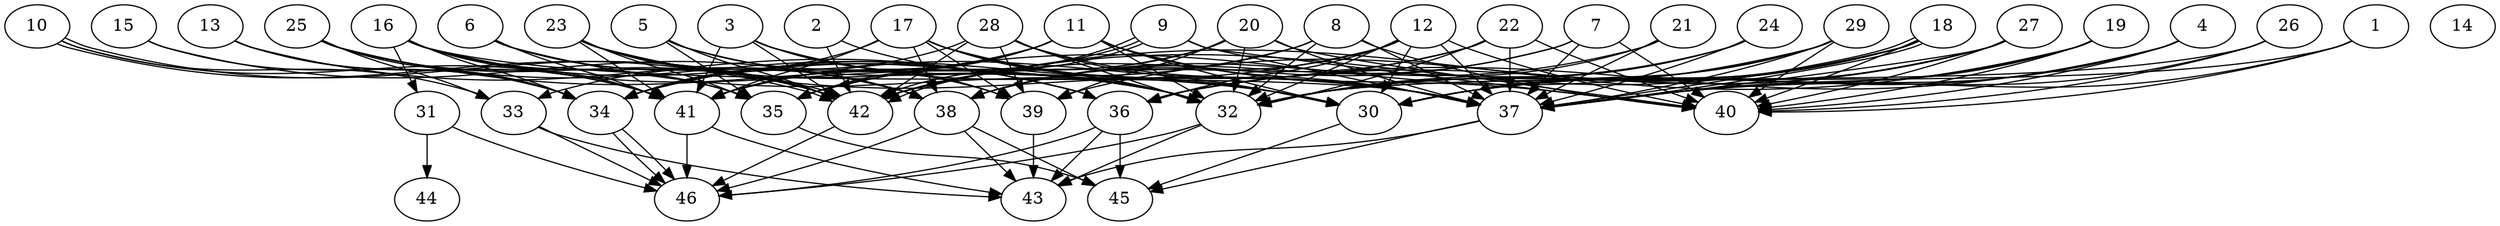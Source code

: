 // DAG (tier=3-complex, mode=compute, n=46, ccr=0.467, fat=0.774, density=0.781, regular=0.373, jump=0.225, mindata=1048576, maxdata=16777216)
// DAG automatically generated by daggen at Sun Aug 24 16:33:35 2025
// /home/ermia/Project/Environments/daggen/bin/daggen --dot --ccr 0.467 --fat 0.774 --regular 0.373 --density 0.781 --jump 0.225 --mindata 1048576 --maxdata 16777216 -n 46 
digraph G {
  1 [size="4015077774459128", alpha="0.19", expect_size="2007538887229564"]
  1 -> 32 [size ="370519077552128"]
  1 -> 37 [size ="370519077552128"]
  1 -> 40 [size ="370519077552128"]
  2 [size="6667840160854688", alpha="0.09", expect_size="3333920080427344"]
  2 -> 32 [size ="201410478080000"]
  2 -> 42 [size ="201410478080000"]
  3 [size="2889264183623870", alpha="0.17", expect_size="1444632091811935"]
  3 -> 30 [size ="105419846451200"]
  3 -> 32 [size ="105419846451200"]
  3 -> 39 [size ="105419846451200"]
  3 -> 41 [size ="105419846451200"]
  3 -> 42 [size ="105419846451200"]
  4 [size="181180551137882880", alpha="0.03", expect_size="90590275568941440"]
  4 -> 30 [size ="300080313663488"]
  4 -> 36 [size ="300080313663488"]
  4 -> 37 [size ="300080313663488"]
  4 -> 40 [size ="300080313663488"]
  5 [size="215079167545773408", alpha="0.03", expect_size="107539583772886704"]
  5 -> 32 [size ="198870080421888"]
  5 -> 35 [size ="198870080421888"]
  5 -> 39 [size ="198870080421888"]
  5 -> 42 [size ="198870080421888"]
  6 [size="3521964902498531840", alpha="0.15", expect_size="1760982451249265920"]
  6 -> 30 [size ="1714666782851072"]
  6 -> 38 [size ="1714666782851072"]
  6 -> 41 [size ="1714666782851072"]
  6 -> 42 [size ="1714666782851072"]
  7 [size="1038696682939744256000", alpha="0.04", expect_size="519348341469872128000"]
  7 -> 37 [size ="820507364556800"]
  7 -> 38 [size ="820507364556800"]
  7 -> 40 [size ="820507364556800"]
  7 -> 42 [size ="820507364556800"]
  8 [size="941555275966291840", alpha="0.16", expect_size="470777637983145920"]
  8 -> 32 [size ="485291341119488"]
  8 -> 34 [size ="485291341119488"]
  8 -> 37 [size ="485291341119488"]
  8 -> 40 [size ="485291341119488"]
  8 -> 42 [size ="485291341119488"]
  9 [size="1520684567948689408000", alpha="0.18", expect_size="760342283974344704000"]
  9 -> 37 [size ="1057911681843200"]
  9 -> 40 [size ="1057911681843200"]
  9 -> 41 [size ="1057911681843200"]
  9 -> 42 [size ="1057911681843200"]
  9 -> 42 [size ="1057911681843200"]
  10 [size="378327132457274441728", alpha="0.11", expect_size="189163566228637220864"]
  10 -> 33 [size ="418473838641152"]
  10 -> 41 [size ="418473838641152"]
  10 -> 42 [size ="418473838641152"]
  10 -> 42 [size ="418473838641152"]
  11 [size="7647110865710860", alpha="0.12", expect_size="3823555432855430"]
  11 -> 30 [size ="239654351667200"]
  11 -> 32 [size ="239654351667200"]
  11 -> 33 [size ="239654351667200"]
  11 -> 35 [size ="239654351667200"]
  11 -> 37 [size ="239654351667200"]
  11 -> 40 [size ="239654351667200"]
  11 -> 41 [size ="239654351667200"]
  12 [size="798517545123446784000", alpha="0.15", expect_size="399258772561723392000"]
  12 -> 30 [size ="688567143628800"]
  12 -> 32 [size ="688567143628800"]
  12 -> 34 [size ="688567143628800"]
  12 -> 36 [size ="688567143628800"]
  12 -> 37 [size ="688567143628800"]
  12 -> 38 [size ="688567143628800"]
  12 -> 40 [size ="688567143628800"]
  13 [size="3530457328725233152", alpha="0.15", expect_size="1765228664362616576"]
  13 -> 34 [size ="1864605366222848"]
  13 -> 36 [size ="1864605366222848"]
  13 -> 41 [size ="1864605366222848"]
  14 [size="8325113475295378", alpha="0.15", expect_size="4162556737647689"]
  15 [size="570630428688384000000", alpha="0.18", expect_size="285315214344192000000"]
  15 -> 34 [size ="550376570880000"]
  15 -> 38 [size ="550376570880000"]
  16 [size="9330186100388136", alpha="0.02", expect_size="4665093050194068"]
  16 -> 31 [size ="533788341829632"]
  16 -> 32 [size ="533788341829632"]
  16 -> 34 [size ="533788341829632"]
  16 -> 35 [size ="533788341829632"]
  16 -> 36 [size ="533788341829632"]
  16 -> 37 [size ="533788341829632"]
  16 -> 41 [size ="533788341829632"]
  16 -> 42 [size ="533788341829632"]
  17 [size="2036636970484264", alpha="0.10", expect_size="1018318485242132"]
  17 -> 30 [size ="64644089643008"]
  17 -> 32 [size ="64644089643008"]
  17 -> 34 [size ="64644089643008"]
  17 -> 37 [size ="64644089643008"]
  17 -> 38 [size ="64644089643008"]
  17 -> 39 [size ="64644089643008"]
  17 -> 41 [size ="64644089643008"]
  18 [size="290677437751116169216", alpha="0.13", expect_size="145338718875558084608"]
  18 -> 30 [size ="351046140428288"]
  18 -> 32 [size ="351046140428288"]
  18 -> 37 [size ="351046140428288"]
  18 -> 37 [size ="351046140428288"]
  18 -> 39 [size ="351046140428288"]
  18 -> 40 [size ="351046140428288"]
  18 -> 42 [size ="351046140428288"]
  19 [size="2449989303509581312", alpha="0.07", expect_size="1224994651754790656"]
  19 -> 30 [size ="1553839475916800"]
  19 -> 37 [size ="1553839475916800"]
  19 -> 40 [size ="1553839475916800"]
  19 -> 42 [size ="1553839475916800"]
  20 [size="2106786127286826", alpha="0.19", expect_size="1053393063643413"]
  20 -> 32 [size ="33386869555200"]
  20 -> 35 [size ="33386869555200"]
  20 -> 37 [size ="33386869555200"]
  20 -> 39 [size ="33386869555200"]
  20 -> 40 [size ="33386869555200"]
  20 -> 42 [size ="33386869555200"]
  21 [size="910173244424984723456", alpha="0.15", expect_size="455086622212492361728"]
  21 -> 32 [size ="751344935763968"]
  21 -> 37 [size ="751344935763968"]
  21 -> 38 [size ="751344935763968"]
  22 [size="9427989939027226", alpha="0.09", expect_size="4713994969513613"]
  22 -> 32 [size ="10978473279488"]
  22 -> 37 [size ="10978473279488"]
  22 -> 38 [size ="10978473279488"]
  22 -> 40 [size ="10978473279488"]
  22 -> 41 [size ="10978473279488"]
  23 [size="11370953335231217664", alpha="0.11", expect_size="5685476667615608832"]
  23 -> 32 [size ="40453357436928"]
  23 -> 35 [size ="40453357436928"]
  23 -> 37 [size ="40453357436928"]
  23 -> 38 [size ="40453357436928"]
  23 -> 41 [size ="40453357436928"]
  23 -> 42 [size ="40453357436928"]
  24 [size="478525041024366592", alpha="0.15", expect_size="239262520512183296"]
  24 -> 32 [size ="988802545876992"]
  24 -> 36 [size ="988802545876992"]
  24 -> 37 [size ="988802545876992"]
  25 [size="25448130422544960", alpha="0.16", expect_size="12724065211272480"]
  25 -> 32 [size ="552008524234752"]
  25 -> 33 [size ="552008524234752"]
  25 -> 34 [size ="552008524234752"]
  25 -> 35 [size ="552008524234752"]
  25 -> 36 [size ="552008524234752"]
  25 -> 42 [size ="552008524234752"]
  26 [size="42631613201448728", alpha="0.18", expect_size="21315806600724364"]
  26 -> 32 [size ="38524254420992"]
  26 -> 37 [size ="38524254420992"]
  26 -> 40 [size ="38524254420992"]
  27 [size="65759321040496992", alpha="0.17", expect_size="32879660520248496"]
  27 -> 30 [size ="1407007806455808"]
  27 -> 32 [size ="1407007806455808"]
  27 -> 36 [size ="1407007806455808"]
  27 -> 37 [size ="1407007806455808"]
  27 -> 40 [size ="1407007806455808"]
  28 [size="30164395675186144", alpha="0.05", expect_size="15082197837593072"]
  28 -> 30 [size ="1090566049759232"]
  28 -> 32 [size ="1090566049759232"]
  28 -> 34 [size ="1090566049759232"]
  28 -> 37 [size ="1090566049759232"]
  28 -> 39 [size ="1090566049759232"]
  28 -> 42 [size ="1090566049759232"]
  29 [size="15739421011755368", alpha="0.08", expect_size="7869710505877684"]
  29 -> 30 [size ="410102804774912"]
  29 -> 32 [size ="410102804774912"]
  29 -> 35 [size ="410102804774912"]
  29 -> 37 [size ="410102804774912"]
  29 -> 40 [size ="410102804774912"]
  30 [size="2361189005830689652736", alpha="0.17", expect_size="1180594502915344826368"]
  30 -> 45 [size ="1418547301449728"]
  31 [size="42035327419301400", alpha="0.12", expect_size="21017663709650700"]
  31 -> 44 [size ="2052983764287488"]
  31 -> 46 [size ="2052983764287488"]
  32 [size="141346507741800169472", alpha="0.15", expect_size="70673253870900084736"]
  32 -> 43 [size ="217076782333952"]
  32 -> 46 [size ="217076782333952"]
  33 [size="1836933391962865664000", alpha="0.16", expect_size="918466695981432832000"]
  33 -> 43 [size ="1199919910092800"]
  33 -> 46 [size ="1199919910092800"]
  34 [size="6033309677735364608", alpha="0.14", expect_size="3016654838867682304"]
  34 -> 46 [size ="1982214514409472"]
  34 -> 46 [size ="1982214514409472"]
  35 [size="1656139667934948622336", alpha="0.07", expect_size="828069833967474311168"]
  35 -> 45 [size ="1119836520316928"]
  36 [size="268971726051486848", alpha="0.13", expect_size="134485863025743424"]
  36 -> 43 [size ="215203237068800"]
  36 -> 45 [size ="215203237068800"]
  36 -> 46 [size ="215203237068800"]
  37 [size="3513405190556000190464", alpha="0.14", expect_size="1756702595278000095232"]
  37 -> 43 [size ="1848880375267328"]
  37 -> 45 [size ="1848880375267328"]
  38 [size="50145823472325104", alpha="0.20", expect_size="25072911736162552"]
  38 -> 43 [size ="20571853160448"]
  38 -> 45 [size ="20571853160448"]
  38 -> 46 [size ="20571853160448"]
  39 [size="4833239083594972", alpha="0.08", expect_size="2416619541797486"]
  39 -> 43 [size ="81083286683648"]
  40 [size="5896252460707539968", alpha="0.13", expect_size="2948126230353769984"]
  41 [size="1500772292586641664", alpha="0.09", expect_size="750386146293320832"]
  41 -> 43 [size ="712947466764288"]
  41 -> 46 [size ="712947466764288"]
  42 [size="15902826303259152", alpha="0.07", expect_size="7951413151629576"]
  42 -> 46 [size ="1051139860594688"]
  43 [size="4633008228949557248", alpha="0.06", expect_size="2316504114474778624"]
  44 [size="13899339009735262208", alpha="0.20", expect_size="6949669504867631104"]
  45 [size="13509441881474474", alpha="0.18", expect_size="6754720940737237"]
  46 [size="36870139666808048", alpha="0.01", expect_size="18435069833404024"]
}